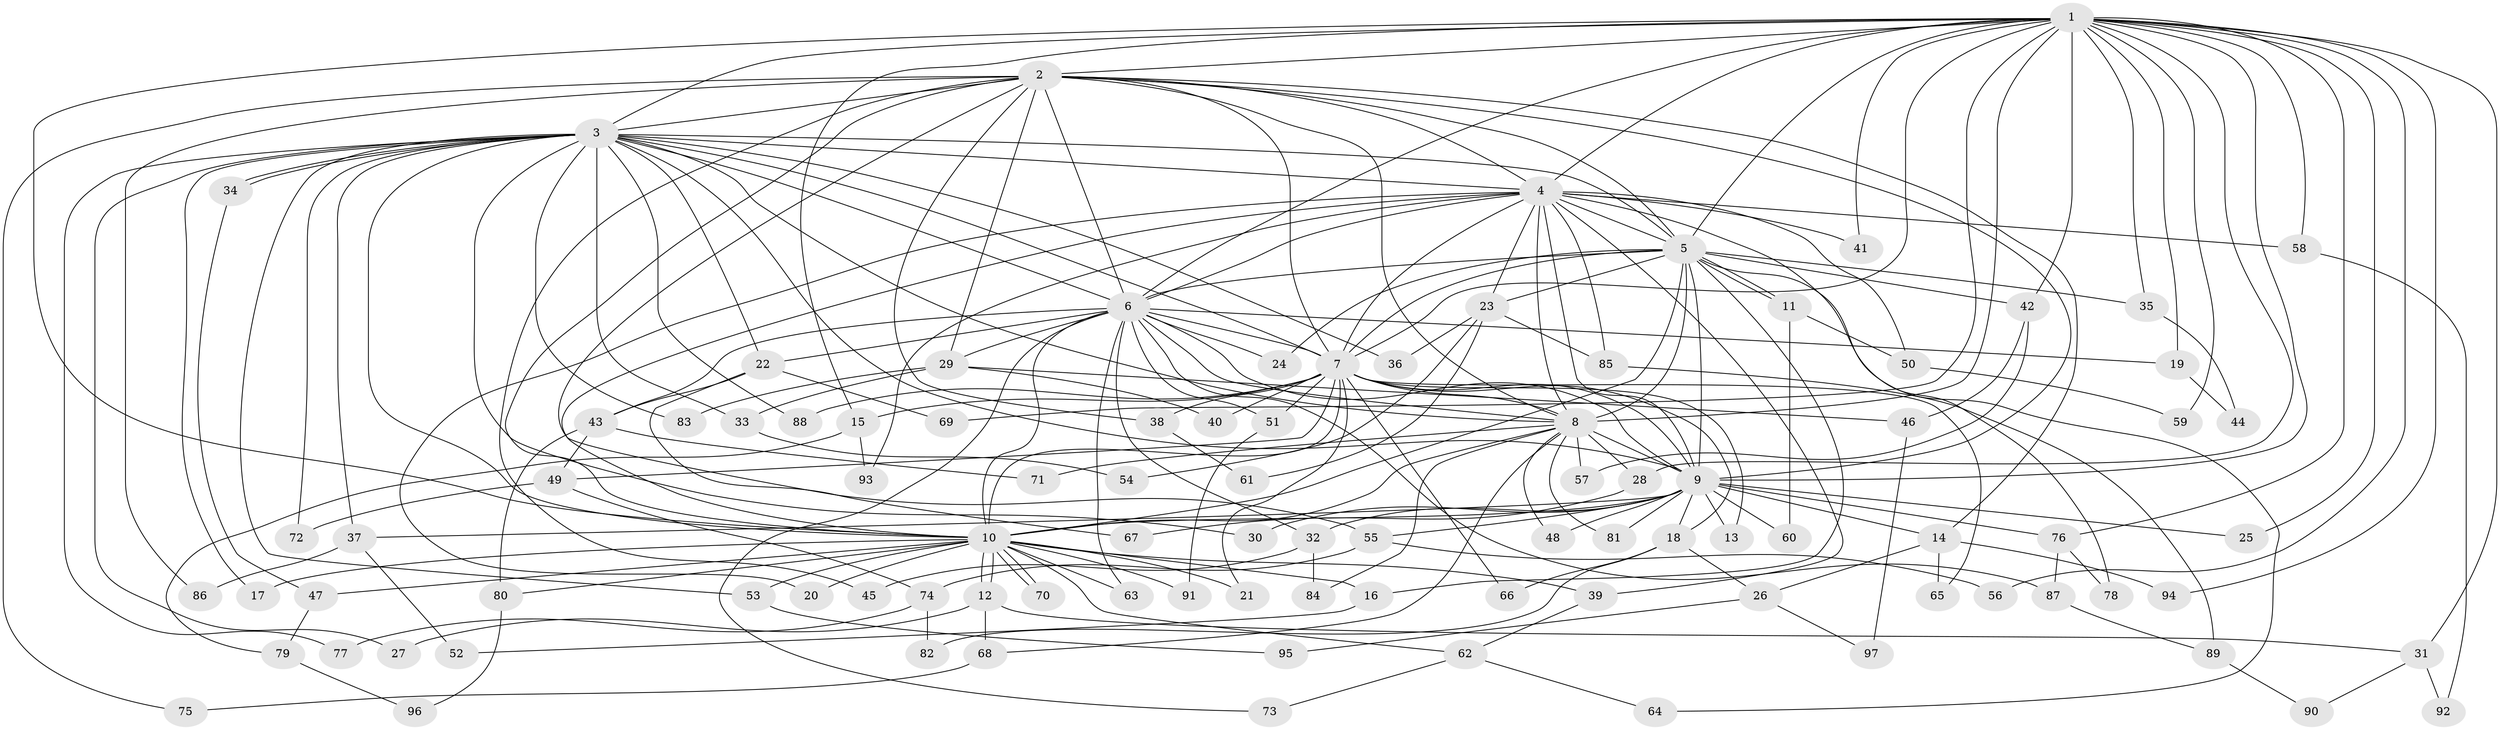 // Generated by graph-tools (version 1.1) at 2025/25/03/09/25 03:25:48]
// undirected, 97 vertices, 219 edges
graph export_dot {
graph [start="1"]
  node [color=gray90,style=filled];
  1;
  2;
  3;
  4;
  5;
  6;
  7;
  8;
  9;
  10;
  11;
  12;
  13;
  14;
  15;
  16;
  17;
  18;
  19;
  20;
  21;
  22;
  23;
  24;
  25;
  26;
  27;
  28;
  29;
  30;
  31;
  32;
  33;
  34;
  35;
  36;
  37;
  38;
  39;
  40;
  41;
  42;
  43;
  44;
  45;
  46;
  47;
  48;
  49;
  50;
  51;
  52;
  53;
  54;
  55;
  56;
  57;
  58;
  59;
  60;
  61;
  62;
  63;
  64;
  65;
  66;
  67;
  68;
  69;
  70;
  71;
  72;
  73;
  74;
  75;
  76;
  77;
  78;
  79;
  80;
  81;
  82;
  83;
  84;
  85;
  86;
  87;
  88;
  89;
  90;
  91;
  92;
  93;
  94;
  95;
  96;
  97;
  1 -- 2;
  1 -- 3;
  1 -- 4;
  1 -- 5;
  1 -- 6;
  1 -- 7;
  1 -- 8;
  1 -- 9;
  1 -- 10;
  1 -- 15;
  1 -- 19;
  1 -- 25;
  1 -- 28;
  1 -- 31;
  1 -- 35;
  1 -- 41;
  1 -- 42;
  1 -- 56;
  1 -- 58;
  1 -- 59;
  1 -- 69;
  1 -- 76;
  1 -- 94;
  2 -- 3;
  2 -- 4;
  2 -- 5;
  2 -- 6;
  2 -- 7;
  2 -- 8;
  2 -- 9;
  2 -- 10;
  2 -- 14;
  2 -- 29;
  2 -- 38;
  2 -- 45;
  2 -- 55;
  2 -- 75;
  2 -- 86;
  3 -- 4;
  3 -- 5;
  3 -- 6;
  3 -- 7;
  3 -- 8;
  3 -- 9;
  3 -- 10;
  3 -- 17;
  3 -- 22;
  3 -- 27;
  3 -- 30;
  3 -- 33;
  3 -- 34;
  3 -- 34;
  3 -- 36;
  3 -- 37;
  3 -- 53;
  3 -- 72;
  3 -- 77;
  3 -- 83;
  3 -- 88;
  4 -- 5;
  4 -- 6;
  4 -- 7;
  4 -- 8;
  4 -- 9;
  4 -- 10;
  4 -- 20;
  4 -- 23;
  4 -- 39;
  4 -- 41;
  4 -- 50;
  4 -- 58;
  4 -- 78;
  4 -- 85;
  4 -- 93;
  5 -- 6;
  5 -- 7;
  5 -- 8;
  5 -- 9;
  5 -- 10;
  5 -- 11;
  5 -- 11;
  5 -- 16;
  5 -- 23;
  5 -- 24;
  5 -- 35;
  5 -- 42;
  5 -- 64;
  6 -- 7;
  6 -- 8;
  6 -- 9;
  6 -- 10;
  6 -- 19;
  6 -- 22;
  6 -- 24;
  6 -- 29;
  6 -- 32;
  6 -- 43;
  6 -- 51;
  6 -- 63;
  6 -- 73;
  6 -- 87;
  7 -- 8;
  7 -- 9;
  7 -- 10;
  7 -- 13;
  7 -- 15;
  7 -- 18;
  7 -- 21;
  7 -- 38;
  7 -- 40;
  7 -- 49;
  7 -- 51;
  7 -- 65;
  7 -- 66;
  7 -- 88;
  8 -- 9;
  8 -- 10;
  8 -- 28;
  8 -- 48;
  8 -- 57;
  8 -- 68;
  8 -- 71;
  8 -- 81;
  8 -- 84;
  9 -- 10;
  9 -- 13;
  9 -- 14;
  9 -- 18;
  9 -- 25;
  9 -- 30;
  9 -- 32;
  9 -- 37;
  9 -- 48;
  9 -- 55;
  9 -- 60;
  9 -- 76;
  9 -- 81;
  10 -- 12;
  10 -- 12;
  10 -- 16;
  10 -- 17;
  10 -- 20;
  10 -- 21;
  10 -- 39;
  10 -- 47;
  10 -- 53;
  10 -- 62;
  10 -- 63;
  10 -- 70;
  10 -- 70;
  10 -- 80;
  10 -- 91;
  11 -- 50;
  11 -- 60;
  12 -- 27;
  12 -- 31;
  12 -- 68;
  14 -- 26;
  14 -- 65;
  14 -- 94;
  15 -- 79;
  15 -- 93;
  16 -- 52;
  18 -- 26;
  18 -- 66;
  18 -- 82;
  19 -- 44;
  22 -- 43;
  22 -- 67;
  22 -- 69;
  23 -- 36;
  23 -- 54;
  23 -- 61;
  23 -- 85;
  26 -- 95;
  26 -- 97;
  28 -- 67;
  29 -- 33;
  29 -- 40;
  29 -- 46;
  29 -- 83;
  31 -- 90;
  31 -- 92;
  32 -- 45;
  32 -- 84;
  33 -- 54;
  34 -- 47;
  35 -- 44;
  37 -- 52;
  37 -- 86;
  38 -- 61;
  39 -- 62;
  42 -- 46;
  42 -- 57;
  43 -- 49;
  43 -- 71;
  43 -- 80;
  46 -- 97;
  47 -- 79;
  49 -- 72;
  49 -- 74;
  50 -- 59;
  51 -- 91;
  53 -- 95;
  55 -- 56;
  55 -- 74;
  58 -- 92;
  62 -- 64;
  62 -- 73;
  68 -- 75;
  74 -- 77;
  74 -- 82;
  76 -- 78;
  76 -- 87;
  79 -- 96;
  80 -- 96;
  85 -- 89;
  87 -- 89;
  89 -- 90;
}
